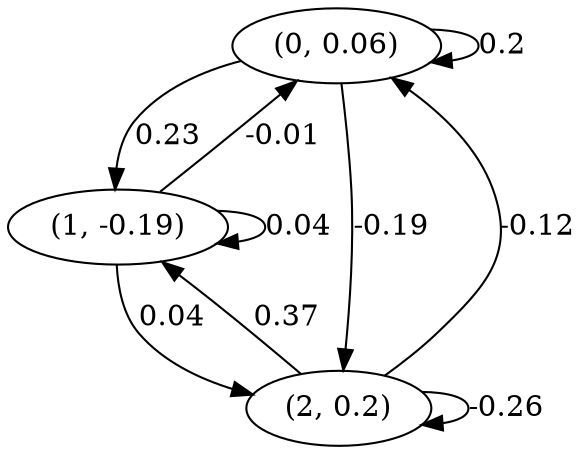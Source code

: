 digraph {
    0 [ label = "(0, 0.06)" ]
    1 [ label = "(1, -0.19)" ]
    2 [ label = "(2, 0.2)" ]
    0 -> 0 [ label = "0.2" ]
    1 -> 1 [ label = "0.04" ]
    2 -> 2 [ label = "-0.26" ]
    1 -> 0 [ label = "-0.01" ]
    2 -> 0 [ label = "-0.12" ]
    0 -> 1 [ label = "0.23" ]
    2 -> 1 [ label = "0.37" ]
    0 -> 2 [ label = "-0.19" ]
    1 -> 2 [ label = "0.04" ]
}

